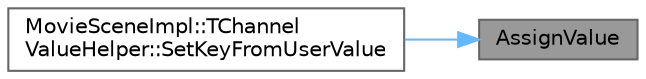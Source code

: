 digraph "AssignValue"
{
 // INTERACTIVE_SVG=YES
 // LATEX_PDF_SIZE
  bgcolor="transparent";
  edge [fontname=Helvetica,fontsize=10,labelfontname=Helvetica,labelfontsize=10];
  node [fontname=Helvetica,fontsize=10,shape=box,height=0.2,width=0.4];
  rankdir="RL";
  Node1 [id="Node000001",label="AssignValue",height=0.2,width=0.4,color="gray40", fillcolor="grey60", style="filled", fontcolor="black",tooltip=" "];
  Node1 -> Node2 [id="edge1_Node000001_Node000002",dir="back",color="steelblue1",style="solid",tooltip=" "];
  Node2 [id="Node000002",label="MovieSceneImpl::TChannel\lValueHelper::SetKeyFromUserValue",height=0.2,width=0.4,color="grey40", fillcolor="white", style="filled",URL="$da/df4/structMovieSceneImpl_1_1TChannelValueHelper.html#a813dfeedd93eef3d54651cee7c0f1066",tooltip="Set the key's time and value to the user facing value, and the specified time."];
}
